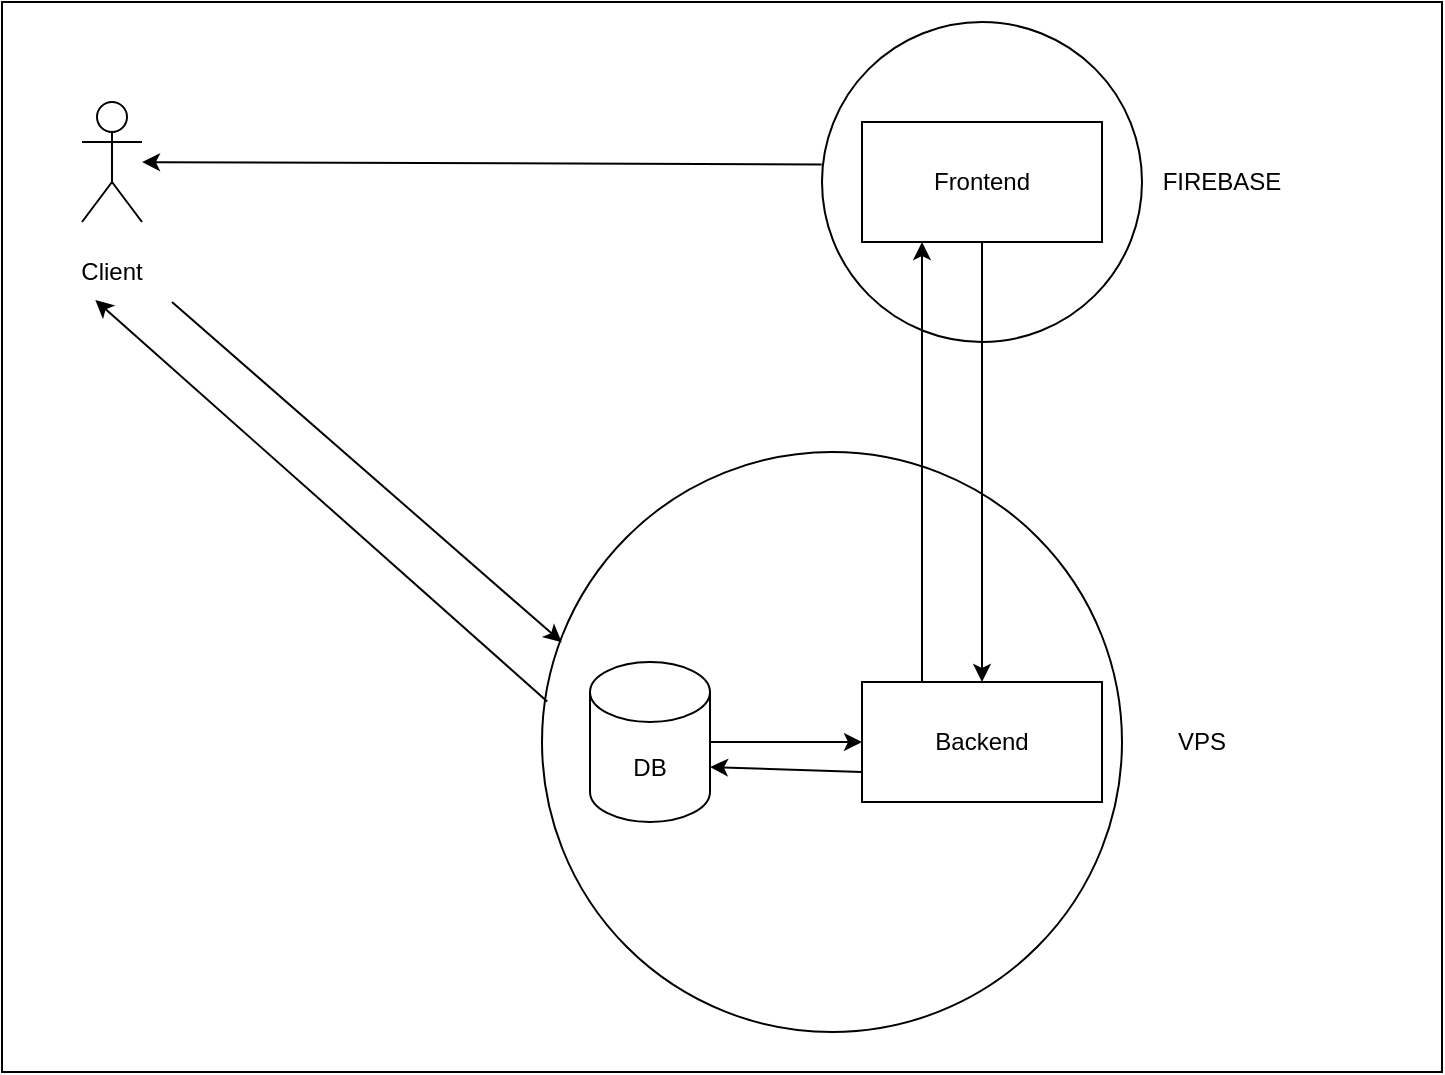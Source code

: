 <mxfile version="16.5.1" type="device"><diagram id="SUbSDjPNq4uEq4_lUk5I" name="Page-1"><mxGraphModel dx="981" dy="597" grid="1" gridSize="10" guides="1" tooltips="1" connect="1" arrows="1" fold="1" page="1" pageScale="1" pageWidth="827" pageHeight="1169" math="0" shadow="0"><root><mxCell id="0"/><mxCell id="1" parent="0"/><mxCell id="4" value="" style="rounded=0;whiteSpace=wrap;html=1;fillColor=#FFFFFF;" parent="1" vertex="1"><mxGeometry x="60" y="20" width="720" height="535" as="geometry"/></mxCell><mxCell id="19" value="" style="ellipse;whiteSpace=wrap;html=1;aspect=fixed;fontColor=#000000;strokeColor=#000000;fillColor=#FFFFFF;" parent="1" vertex="1"><mxGeometry x="470" y="30" width="160" height="160" as="geometry"/></mxCell><mxCell id="17" value="" style="ellipse;whiteSpace=wrap;html=1;aspect=fixed;fontColor=#000000;strokeColor=#000000;fillColor=#FFFFFF;" parent="1" vertex="1"><mxGeometry x="330" y="245" width="290" height="290" as="geometry"/></mxCell><mxCell id="2" value="" style="shape=umlActor;verticalLabelPosition=bottom;verticalAlign=top;html=1;outlineConnect=0;strokeColor=#000000;fillColor=#FFFFFF;" parent="1" vertex="1"><mxGeometry x="100" y="70" width="30" height="60" as="geometry"/></mxCell><mxCell id="6" value="&lt;font color=&quot;#000000&quot;&gt;Frontend&lt;/font&gt;" style="rounded=0;whiteSpace=wrap;html=1;strokeColor=#000000;fillColor=#FFFFFF;" parent="1" vertex="1"><mxGeometry x="490" y="80" width="120" height="60" as="geometry"/></mxCell><mxCell id="12" value="Backend" style="rounded=0;whiteSpace=wrap;html=1;fontColor=#000000;strokeColor=#000000;fillColor=#FFFFFF;" parent="1" vertex="1"><mxGeometry x="490" y="360" width="120" height="60" as="geometry"/></mxCell><mxCell id="15" style="edgeStyle=none;html=1;entryX=0;entryY=0.5;entryDx=0;entryDy=0;fontColor=#000000;strokeColor=#000000;" parent="1" source="14" target="12" edge="1"><mxGeometry relative="1" as="geometry"/></mxCell><mxCell id="14" value="DB" style="shape=cylinder3;whiteSpace=wrap;html=1;boundedLbl=1;backgroundOutline=1;size=15;fontColor=#000000;strokeColor=#000000;fillColor=#FFFFFF;" parent="1" vertex="1"><mxGeometry x="354" y="350" width="60" height="80" as="geometry"/></mxCell><mxCell id="16" value="" style="endArrow=classic;html=1;fontColor=#000000;strokeColor=#000000;entryX=1;entryY=0;entryDx=0;entryDy=52.5;entryPerimeter=0;exitX=0;exitY=0.75;exitDx=0;exitDy=0;" parent="1" source="12" target="14" edge="1"><mxGeometry width="50" height="50" relative="1" as="geometry"><mxPoint x="390" y="290" as="sourcePoint"/><mxPoint x="440" y="240" as="targetPoint"/></mxGeometry></mxCell><mxCell id="18" value="VPS" style="text;html=1;strokeColor=none;fillColor=none;align=center;verticalAlign=middle;whiteSpace=wrap;rounded=0;fontColor=#000000;" parent="1" vertex="1"><mxGeometry x="630" y="375" width="60" height="30" as="geometry"/></mxCell><mxCell id="21" value="FIREBASE" style="text;html=1;strokeColor=none;fillColor=none;align=center;verticalAlign=middle;whiteSpace=wrap;rounded=0;fontColor=#000000;" parent="1" vertex="1"><mxGeometry x="640" y="95" width="60" height="30" as="geometry"/></mxCell><mxCell id="pmlelgqbaWPivE1LE0Jo-22" value="" style="endArrow=classic;html=1;rounded=0;exitX=-0.001;exitY=0.445;exitDx=0;exitDy=0;exitPerimeter=0;" edge="1" parent="1" source="19" target="2"><mxGeometry width="50" height="50" relative="1" as="geometry"><mxPoint x="290" y="125" as="sourcePoint"/><mxPoint x="340" y="75" as="targetPoint"/></mxGeometry></mxCell><mxCell id="pmlelgqbaWPivE1LE0Jo-23" value="" style="endArrow=classic;html=1;rounded=0;exitX=1;exitY=1;exitDx=0;exitDy=0;entryX=0.034;entryY=0.328;entryDx=0;entryDy=0;entryPerimeter=0;" edge="1" parent="1" source="pmlelgqbaWPivE1LE0Jo-27" target="17"><mxGeometry width="50" height="50" relative="1" as="geometry"><mxPoint x="240" y="180" as="sourcePoint"/><mxPoint x="280" y="230" as="targetPoint"/></mxGeometry></mxCell><mxCell id="pmlelgqbaWPivE1LE0Jo-24" value="" style="endArrow=classic;html=1;rounded=0;entryX=0.361;entryY=0.967;entryDx=0;entryDy=0;entryPerimeter=0;exitX=0.009;exitY=0.43;exitDx=0;exitDy=0;exitPerimeter=0;" edge="1" parent="1" source="17" target="pmlelgqbaWPivE1LE0Jo-27"><mxGeometry width="50" height="50" relative="1" as="geometry"><mxPoint x="340" y="340" as="sourcePoint"/><mxPoint x="280" y="280" as="targetPoint"/></mxGeometry></mxCell><mxCell id="pmlelgqbaWPivE1LE0Jo-27" value="Client" style="text;html=1;strokeColor=none;fillColor=none;align=center;verticalAlign=middle;whiteSpace=wrap;rounded=0;" vertex="1" parent="1"><mxGeometry x="85" y="140" width="60" height="30" as="geometry"/></mxCell><mxCell id="pmlelgqbaWPivE1LE0Jo-28" value="" style="endArrow=classic;html=1;rounded=0;exitX=0.25;exitY=0;exitDx=0;exitDy=0;entryX=0.25;entryY=1;entryDx=0;entryDy=0;" edge="1" parent="1" source="12" target="6"><mxGeometry width="50" height="50" relative="1" as="geometry"><mxPoint x="470" y="270" as="sourcePoint"/><mxPoint x="520" y="220" as="targetPoint"/></mxGeometry></mxCell><mxCell id="pmlelgqbaWPivE1LE0Jo-29" value="" style="endArrow=classic;html=1;rounded=0;entryX=0.5;entryY=0;entryDx=0;entryDy=0;exitX=0.5;exitY=1;exitDx=0;exitDy=0;" edge="1" parent="1" source="6" target="12"><mxGeometry width="50" height="50" relative="1" as="geometry"><mxPoint x="600" y="290" as="sourcePoint"/><mxPoint x="650" y="240" as="targetPoint"/></mxGeometry></mxCell></root></mxGraphModel></diagram></mxfile>